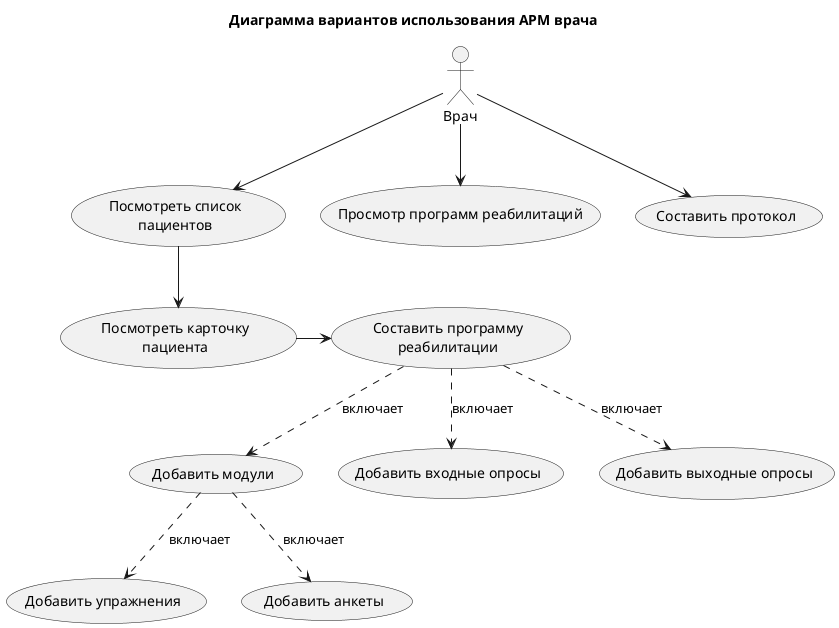 @startuml
'https://plantuml.com/use-case-diagram

title Диаграмма вариантов использования АРМ врача
'left to right direction

actor Врач as doc

(Добавить модули)
(Добавить входные опросы)
(Добавить выходные опросы)

doc --> (Посмотреть список\nпациентов)
doc --> (Просмотр программ реабилитаций)

doc --> (Cоставить протокол)

(Посмотреть список\nпациентов) --> (Посмотреть карточку\nпациента)
(Составить программу\nреабилитации) ..> (Добавить входные опросы) : включает
(Составить программу\nреабилитации) ..> (Добавить выходные опросы) : включает
(Составить программу\nреабилитации) ..> (Добавить модули) : включает
(Добавить модули) ..> (Добавить упражнения) : включает
(Добавить модули) ..> (Добавить анкеты) : включает
(Посмотреть карточку\nпациента) -> (Составить программу\nреабилитации)
@enduml